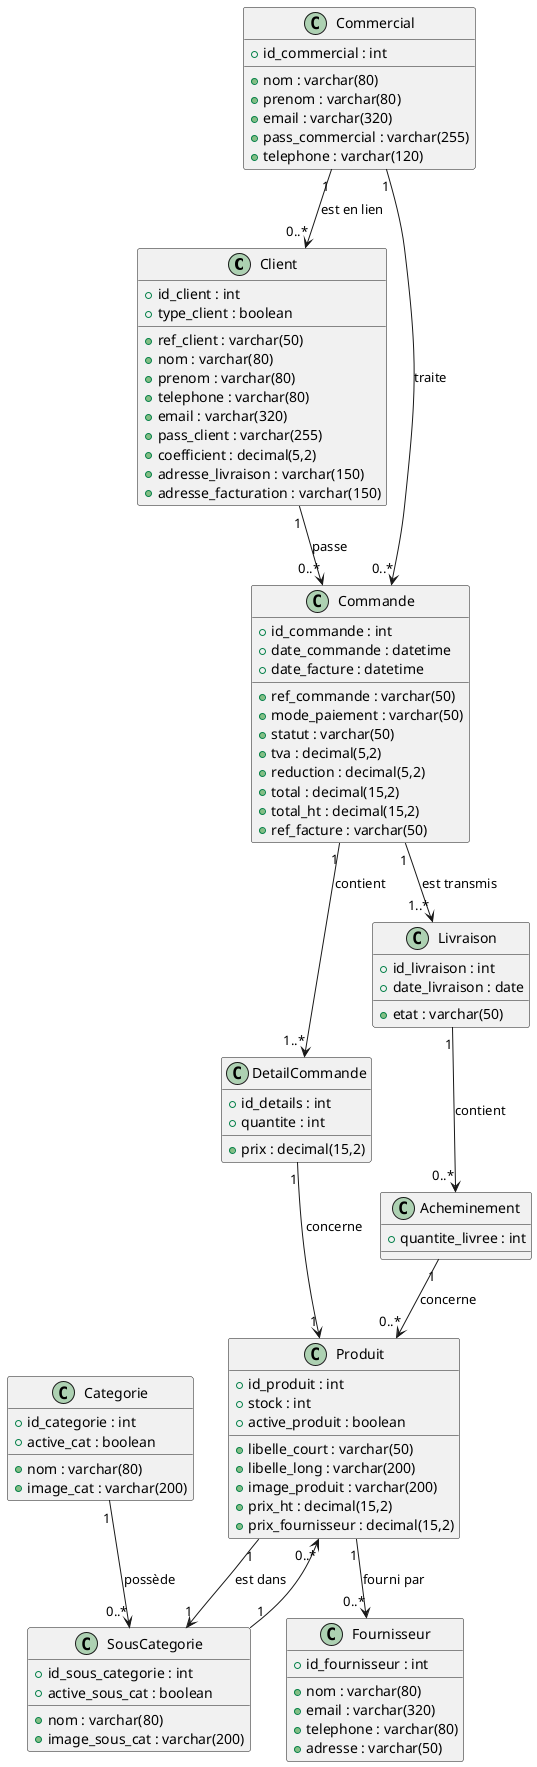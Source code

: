 @startuml Diagramme des classes entités




class Client {
  +id_client : int
  +ref_client : varchar(50)
  +nom : varchar(80)
  +prenom : varchar(80)
  +telephone : varchar(80)
  +email : varchar(320)
  +pass_client : varchar(255)
  +type_client : boolean
  +coefficient : decimal(5,2)
  +adresse_livraison : varchar(150)
  +adresse_facturation : varchar(150)
}

class Commercial {
  +id_commercial : int
  +nom : varchar(80)
  +prenom : varchar(80)
  +email : varchar(320)
  +pass_commercial : varchar(255)
  +telephone : varchar(120)
}

class Fournisseur {
  +id_fournisseur : int
  +nom : varchar(80)
  +email : varchar(320)
  +telephone : varchar(80)
  +adresse : varchar(50)
}

class Categorie {
  +id_categorie : int
  +nom : varchar(80)
  +image_cat : varchar(200)
  +active_cat : boolean
}

class SousCategorie {
  +id_sous_categorie : int
  +nom : varchar(80)
  +image_sous_cat : varchar(200)
  +active_sous_cat : boolean
}

class Produit {
  +id_produit : int
  +libelle_court : varchar(50)
  +libelle_long : varchar(200)
  +image_produit : varchar(200)
  +prix_ht : decimal(15,2)
  +prix_fournisseur : decimal(15,2)
  +stock : int
  +active_produit : boolean
}

class Commande {
  +id_commande : int
  +ref_commande : varchar(50)
  +date_commande : datetime
  +mode_paiement : varchar(50)
  +statut : varchar(50)
  +tva : decimal(5,2)
  +reduction : decimal(5,2)
  +total : decimal(15,2)
  +total_ht : decimal(15,2)
  +ref_facture : varchar(50)
  +date_facture : datetime
}

class DetailCommande {
  +id_details : int
  +quantite : int
  +prix : decimal(15,2)
}

class Livraison {
  +id_livraison : int
  +etat : varchar(50)
  +date_livraison : date
}

class Acheminement {
  +quantite_livree : int
}

Client "1" --> "0..*" Commande : passe
Commande "1" --> "1..*" DetailCommande : contient
DetailCommande "1" --> "1" Produit : concerne
Produit "1" --> "0..*" Fournisseur : fourni par
Commande "1" --> "1..*" Livraison : est transmis
Livraison "1" --> "0..*" Acheminement : contient
Acheminement "1" --> "0..*" Produit : concerne

Commercial "1" --> "0..*" Client : est en lien
Commercial "1" --> "0..*" Commande : traite

Produit "1" --> "1" SousCategorie : est dans
SousCategorie "1" --> "0..*" Produit
Categorie "1" --> "0..*" SousCategorie : possède

@enduml